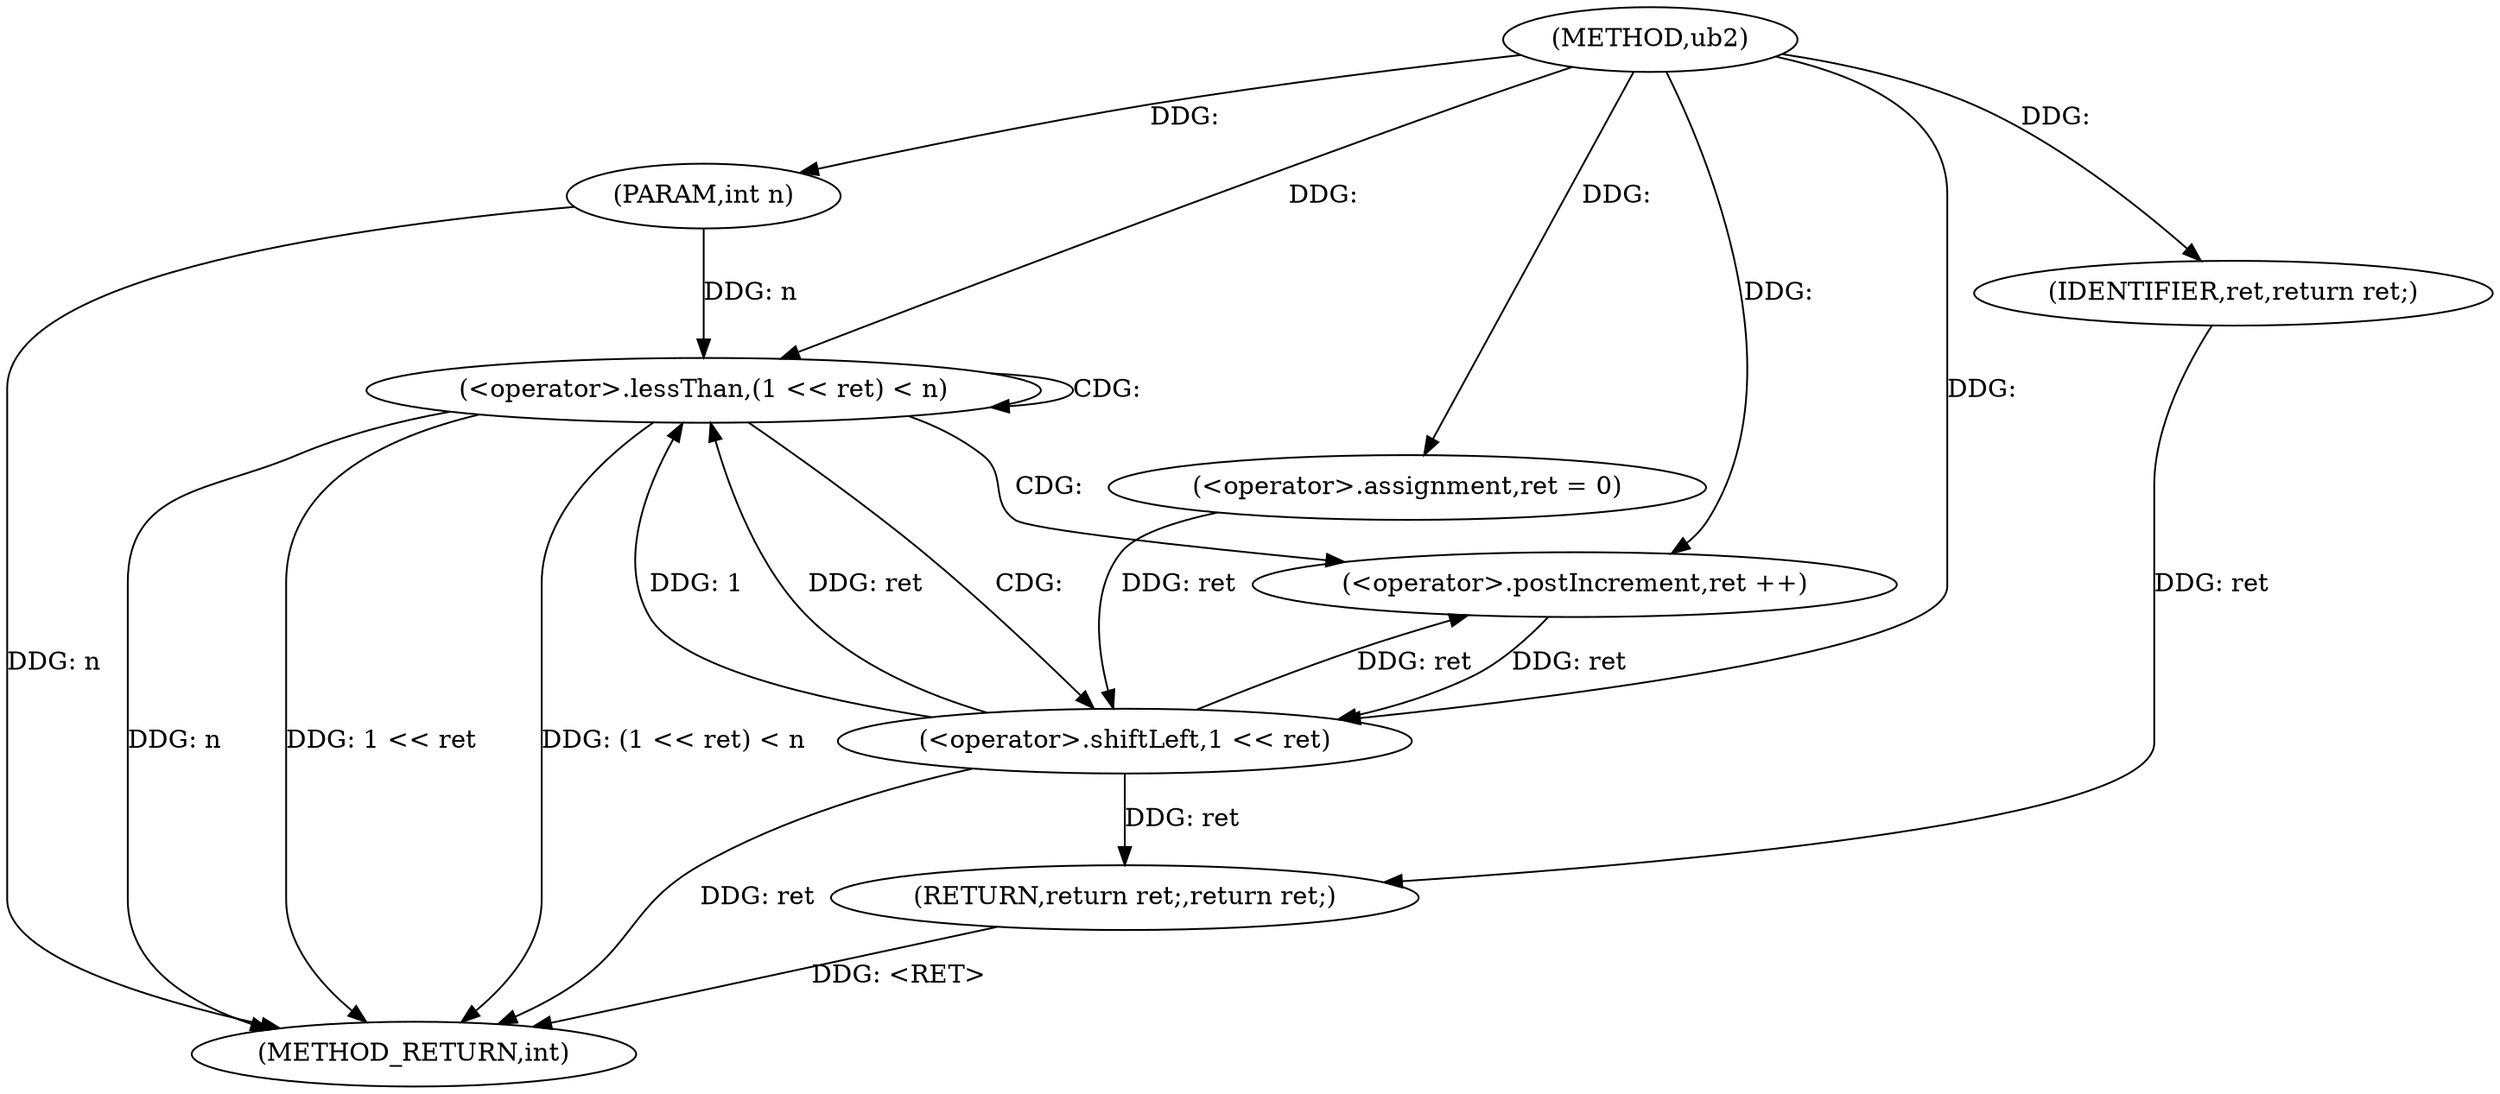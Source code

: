 digraph "ub2" {  
"1000103" [label = "(METHOD,ub2)" ]
"1000120" [label = "(METHOD_RETURN,int)" ]
"1000104" [label = "(PARAM,int n)" ]
"1000107" [label = "(<operator>.assignment,ret = 0)" ]
"1000118" [label = "(RETURN,return ret;,return ret;)" ]
"1000111" [label = "(<operator>.lessThan,(1 << ret) < n)" ]
"1000116" [label = "(<operator>.postIncrement,ret ++)" ]
"1000119" [label = "(IDENTIFIER,ret,return ret;)" ]
"1000112" [label = "(<operator>.shiftLeft,1 << ret)" ]
  "1000104" -> "1000120"  [ label = "DDG: n"] 
  "1000112" -> "1000120"  [ label = "DDG: ret"] 
  "1000111" -> "1000120"  [ label = "DDG: 1 << ret"] 
  "1000111" -> "1000120"  [ label = "DDG: n"] 
  "1000111" -> "1000120"  [ label = "DDG: (1 << ret) < n"] 
  "1000118" -> "1000120"  [ label = "DDG: <RET>"] 
  "1000103" -> "1000104"  [ label = "DDG: "] 
  "1000103" -> "1000107"  [ label = "DDG: "] 
  "1000119" -> "1000118"  [ label = "DDG: ret"] 
  "1000112" -> "1000118"  [ label = "DDG: ret"] 
  "1000103" -> "1000119"  [ label = "DDG: "] 
  "1000112" -> "1000111"  [ label = "DDG: 1"] 
  "1000112" -> "1000111"  [ label = "DDG: ret"] 
  "1000104" -> "1000111"  [ label = "DDG: n"] 
  "1000103" -> "1000111"  [ label = "DDG: "] 
  "1000112" -> "1000116"  [ label = "DDG: ret"] 
  "1000103" -> "1000116"  [ label = "DDG: "] 
  "1000103" -> "1000112"  [ label = "DDG: "] 
  "1000107" -> "1000112"  [ label = "DDG: ret"] 
  "1000116" -> "1000112"  [ label = "DDG: ret"] 
  "1000111" -> "1000112"  [ label = "CDG: "] 
  "1000111" -> "1000116"  [ label = "CDG: "] 
  "1000111" -> "1000111"  [ label = "CDG: "] 
}
